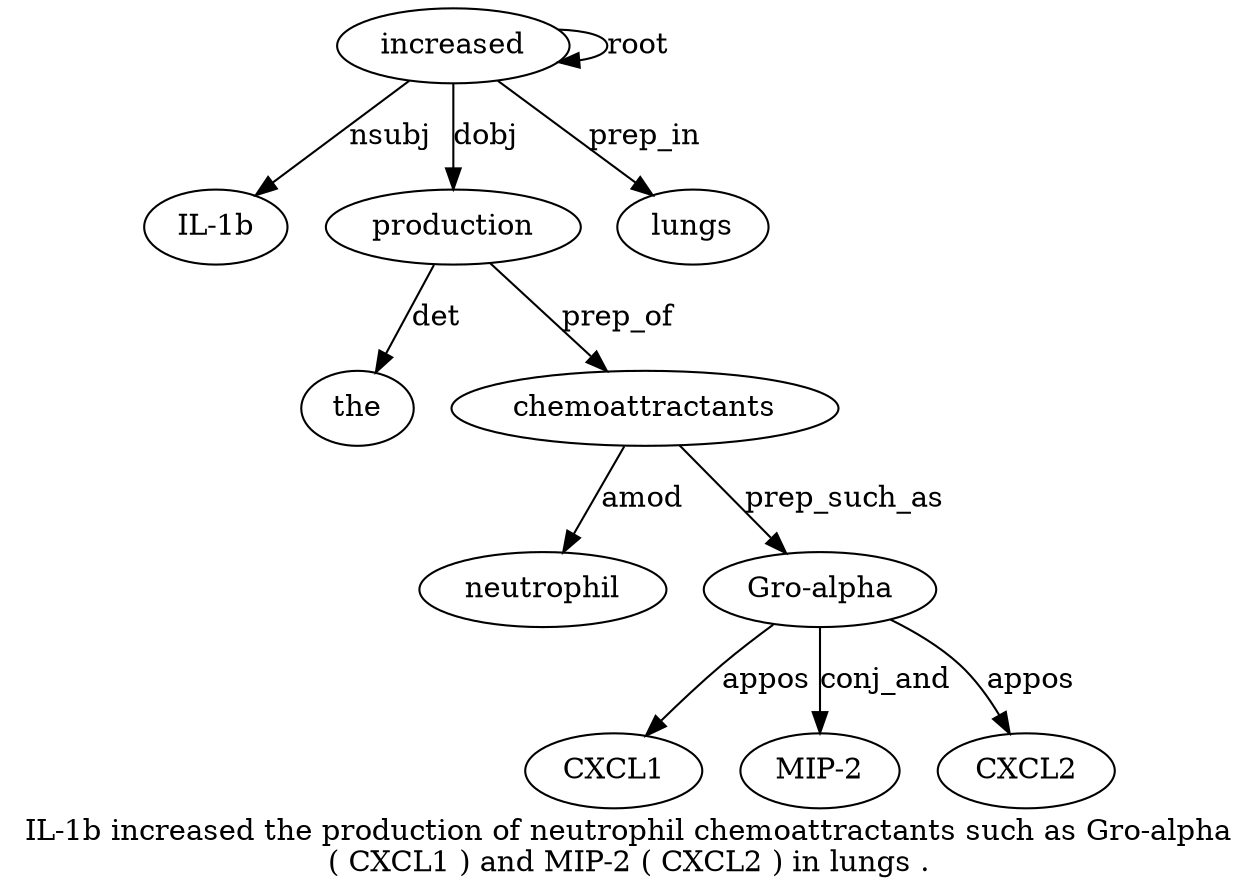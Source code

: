 digraph "IL-1b increased the production of neutrophil chemoattractants such as Gro-alpha ( CXCL1 ) and MIP-2 ( CXCL2 ) in lungs ." {
label="IL-1b increased the production of neutrophil chemoattractants such as Gro-alpha
( CXCL1 ) and MIP-2 ( CXCL2 ) in lungs .";
increased2 [style=filled, fillcolor=white, label=increased];
"IL-1b" [style=filled, fillcolor=white, label="IL-1b"];
increased2 -> "IL-1b"  [label=nsubj];
increased2 -> increased2  [label=root];
production4 [style=filled, fillcolor=white, label=production];
the3 [style=filled, fillcolor=white, label=the];
production4 -> the3  [label=det];
increased2 -> production4  [label=dobj];
chemoattractants7 [style=filled, fillcolor=white, label=chemoattractants];
neutrophil6 [style=filled, fillcolor=white, label=neutrophil];
chemoattractants7 -> neutrophil6  [label=amod];
production4 -> chemoattractants7  [label=prep_of];
"Gro-alpha10" [style=filled, fillcolor=white, label="Gro-alpha"];
chemoattractants7 -> "Gro-alpha10"  [label=prep_such_as];
CXCL112 [style=filled, fillcolor=white, label=CXCL1];
"Gro-alpha10" -> CXCL112  [label=appos];
"MIP-215" [style=filled, fillcolor=white, label="MIP-2"];
"Gro-alpha10" -> "MIP-215"  [label=conj_and];
CXCL217 [style=filled, fillcolor=white, label=CXCL2];
"Gro-alpha10" -> CXCL217  [label=appos];
lungs20 [style=filled, fillcolor=white, label=lungs];
increased2 -> lungs20  [label=prep_in];
}
